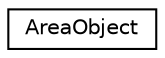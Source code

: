 digraph "Graphical Class Hierarchy"
{
 // LATEX_PDF_SIZE
  edge [fontname="Helvetica",fontsize="10",labelfontname="Helvetica",labelfontsize="10"];
  node [fontname="Helvetica",fontsize="10",shape=record];
  rankdir="LR";
  Node0 [label="AreaObject",height=0.2,width=0.4,color="black", fillcolor="white", style="filled",URL="$structAreaObject.html",tooltip=" "];
}
